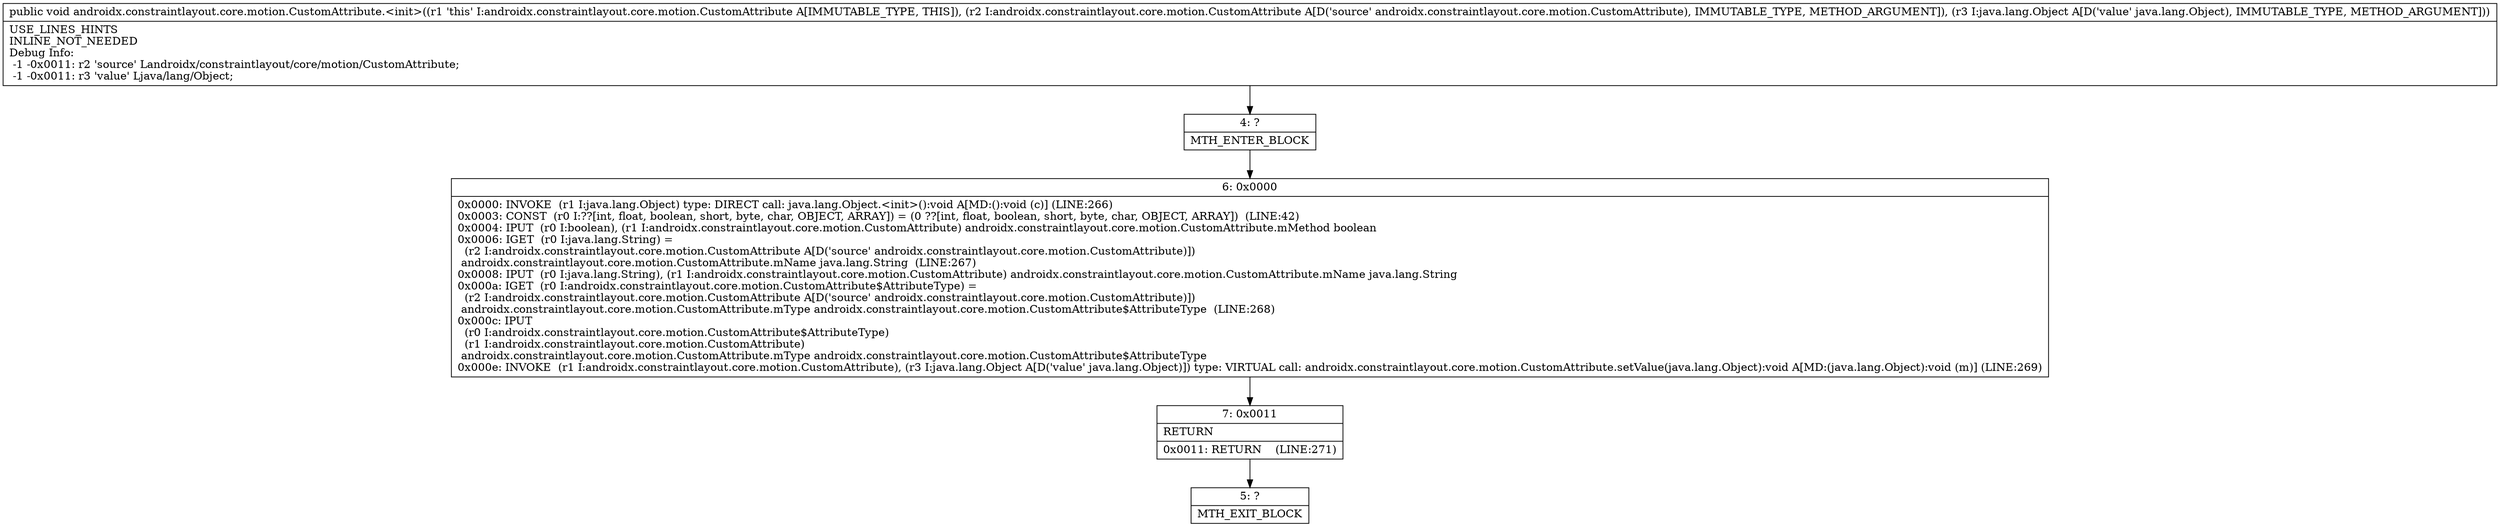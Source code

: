 digraph "CFG forandroidx.constraintlayout.core.motion.CustomAttribute.\<init\>(Landroidx\/constraintlayout\/core\/motion\/CustomAttribute;Ljava\/lang\/Object;)V" {
Node_4 [shape=record,label="{4\:\ ?|MTH_ENTER_BLOCK\l}"];
Node_6 [shape=record,label="{6\:\ 0x0000|0x0000: INVOKE  (r1 I:java.lang.Object) type: DIRECT call: java.lang.Object.\<init\>():void A[MD:():void (c)] (LINE:266)\l0x0003: CONST  (r0 I:??[int, float, boolean, short, byte, char, OBJECT, ARRAY]) = (0 ??[int, float, boolean, short, byte, char, OBJECT, ARRAY])  (LINE:42)\l0x0004: IPUT  (r0 I:boolean), (r1 I:androidx.constraintlayout.core.motion.CustomAttribute) androidx.constraintlayout.core.motion.CustomAttribute.mMethod boolean \l0x0006: IGET  (r0 I:java.lang.String) = \l  (r2 I:androidx.constraintlayout.core.motion.CustomAttribute A[D('source' androidx.constraintlayout.core.motion.CustomAttribute)])\l androidx.constraintlayout.core.motion.CustomAttribute.mName java.lang.String  (LINE:267)\l0x0008: IPUT  (r0 I:java.lang.String), (r1 I:androidx.constraintlayout.core.motion.CustomAttribute) androidx.constraintlayout.core.motion.CustomAttribute.mName java.lang.String \l0x000a: IGET  (r0 I:androidx.constraintlayout.core.motion.CustomAttribute$AttributeType) = \l  (r2 I:androidx.constraintlayout.core.motion.CustomAttribute A[D('source' androidx.constraintlayout.core.motion.CustomAttribute)])\l androidx.constraintlayout.core.motion.CustomAttribute.mType androidx.constraintlayout.core.motion.CustomAttribute$AttributeType  (LINE:268)\l0x000c: IPUT  \l  (r0 I:androidx.constraintlayout.core.motion.CustomAttribute$AttributeType)\l  (r1 I:androidx.constraintlayout.core.motion.CustomAttribute)\l androidx.constraintlayout.core.motion.CustomAttribute.mType androidx.constraintlayout.core.motion.CustomAttribute$AttributeType \l0x000e: INVOKE  (r1 I:androidx.constraintlayout.core.motion.CustomAttribute), (r3 I:java.lang.Object A[D('value' java.lang.Object)]) type: VIRTUAL call: androidx.constraintlayout.core.motion.CustomAttribute.setValue(java.lang.Object):void A[MD:(java.lang.Object):void (m)] (LINE:269)\l}"];
Node_7 [shape=record,label="{7\:\ 0x0011|RETURN\l|0x0011: RETURN    (LINE:271)\l}"];
Node_5 [shape=record,label="{5\:\ ?|MTH_EXIT_BLOCK\l}"];
MethodNode[shape=record,label="{public void androidx.constraintlayout.core.motion.CustomAttribute.\<init\>((r1 'this' I:androidx.constraintlayout.core.motion.CustomAttribute A[IMMUTABLE_TYPE, THIS]), (r2 I:androidx.constraintlayout.core.motion.CustomAttribute A[D('source' androidx.constraintlayout.core.motion.CustomAttribute), IMMUTABLE_TYPE, METHOD_ARGUMENT]), (r3 I:java.lang.Object A[D('value' java.lang.Object), IMMUTABLE_TYPE, METHOD_ARGUMENT]))  | USE_LINES_HINTS\lINLINE_NOT_NEEDED\lDebug Info:\l  \-1 \-0x0011: r2 'source' Landroidx\/constraintlayout\/core\/motion\/CustomAttribute;\l  \-1 \-0x0011: r3 'value' Ljava\/lang\/Object;\l}"];
MethodNode -> Node_4;Node_4 -> Node_6;
Node_6 -> Node_7;
Node_7 -> Node_5;
}

